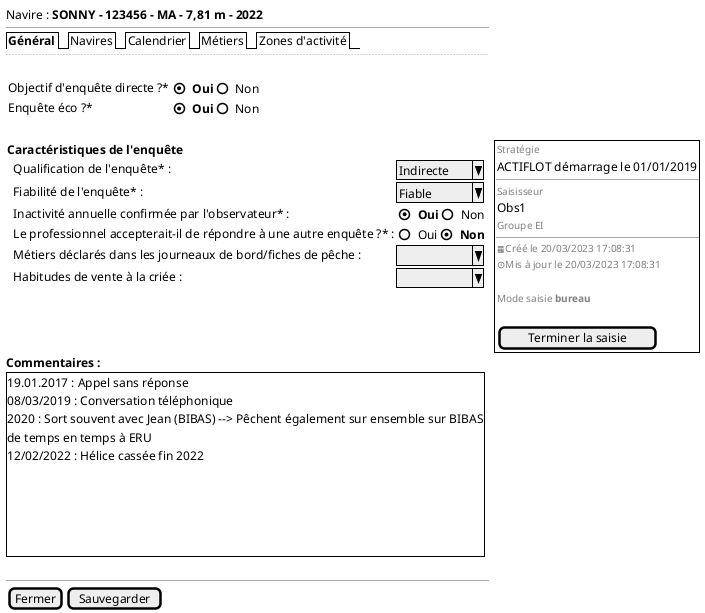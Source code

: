 @startsalt
{
  Navire : <b>SONNY - 123456 - MA - 7,81 m - 2022
  --
  {/ <b>Général | Navires | Calendrier | Métiers | Zones d'activité}
  ..
  .
  {{
    Objectif d'enquête directe ?* | { (X) <b>Oui | () Non }
    Enquête éco ?* | { (X) <b>Oui | () Non }} |
  }
  .
  {
  <b>Caractéristiques de l'enquête
     {
     . | Qualification de l'enquête* : | ^Indirecte^
     . | Fiabilité de l'enquête* : | ^Fiable   ^
     . | Inactivité annuelle confirmée par l'observateur* : | { (X) <b>Oui | () Non }
     . | Le professionnel accepterait-il de répondre à une autre enquête ?* : | { () Oui | (X) <b>Non }
     . | Métiers déclarés dans les journeaux de bord/fiches de pêche : | ^         ^
     . | Habitudes de vente à la criée : | ^         ^
     }
  } . {+
                           {
                           <font color=grey size=10>Stratégie
                           ACTIFLOT démarrage le 01/01/2019
                           --
                           <font color=grey size=10>Saisisseur
                           Obs1
                           <font color=grey size=10>Groupe EI
                           --
                           <font color=grey size=10><&calendar>Créé le 20/03/2023 17:08:31
                           <font color=grey size=10><&clock>Mis à jour le 20/03/2023 17:08:31
                           .
                           <font color=grey size=10>Mode saisie <b>bureau
                           .
                           [ Terminer la saisie]
                           }}
    <b>Commentaires :
         {+ 19.01.2017 : Appel sans réponse
            08/03/2019 : Conversation téléphonique
            2020 : Sort souvent avec Jean (BIBAS) --> Pêchent également sur ensemble sur BIBAS
            de temps en temps à ERU
            12/02/2022 : Hélice cassée fin 2022
            .
            .
            .
            .
            .
         }
  .
  --
  { [Fermer] | [Sauvegarder] }
}
@endsalt